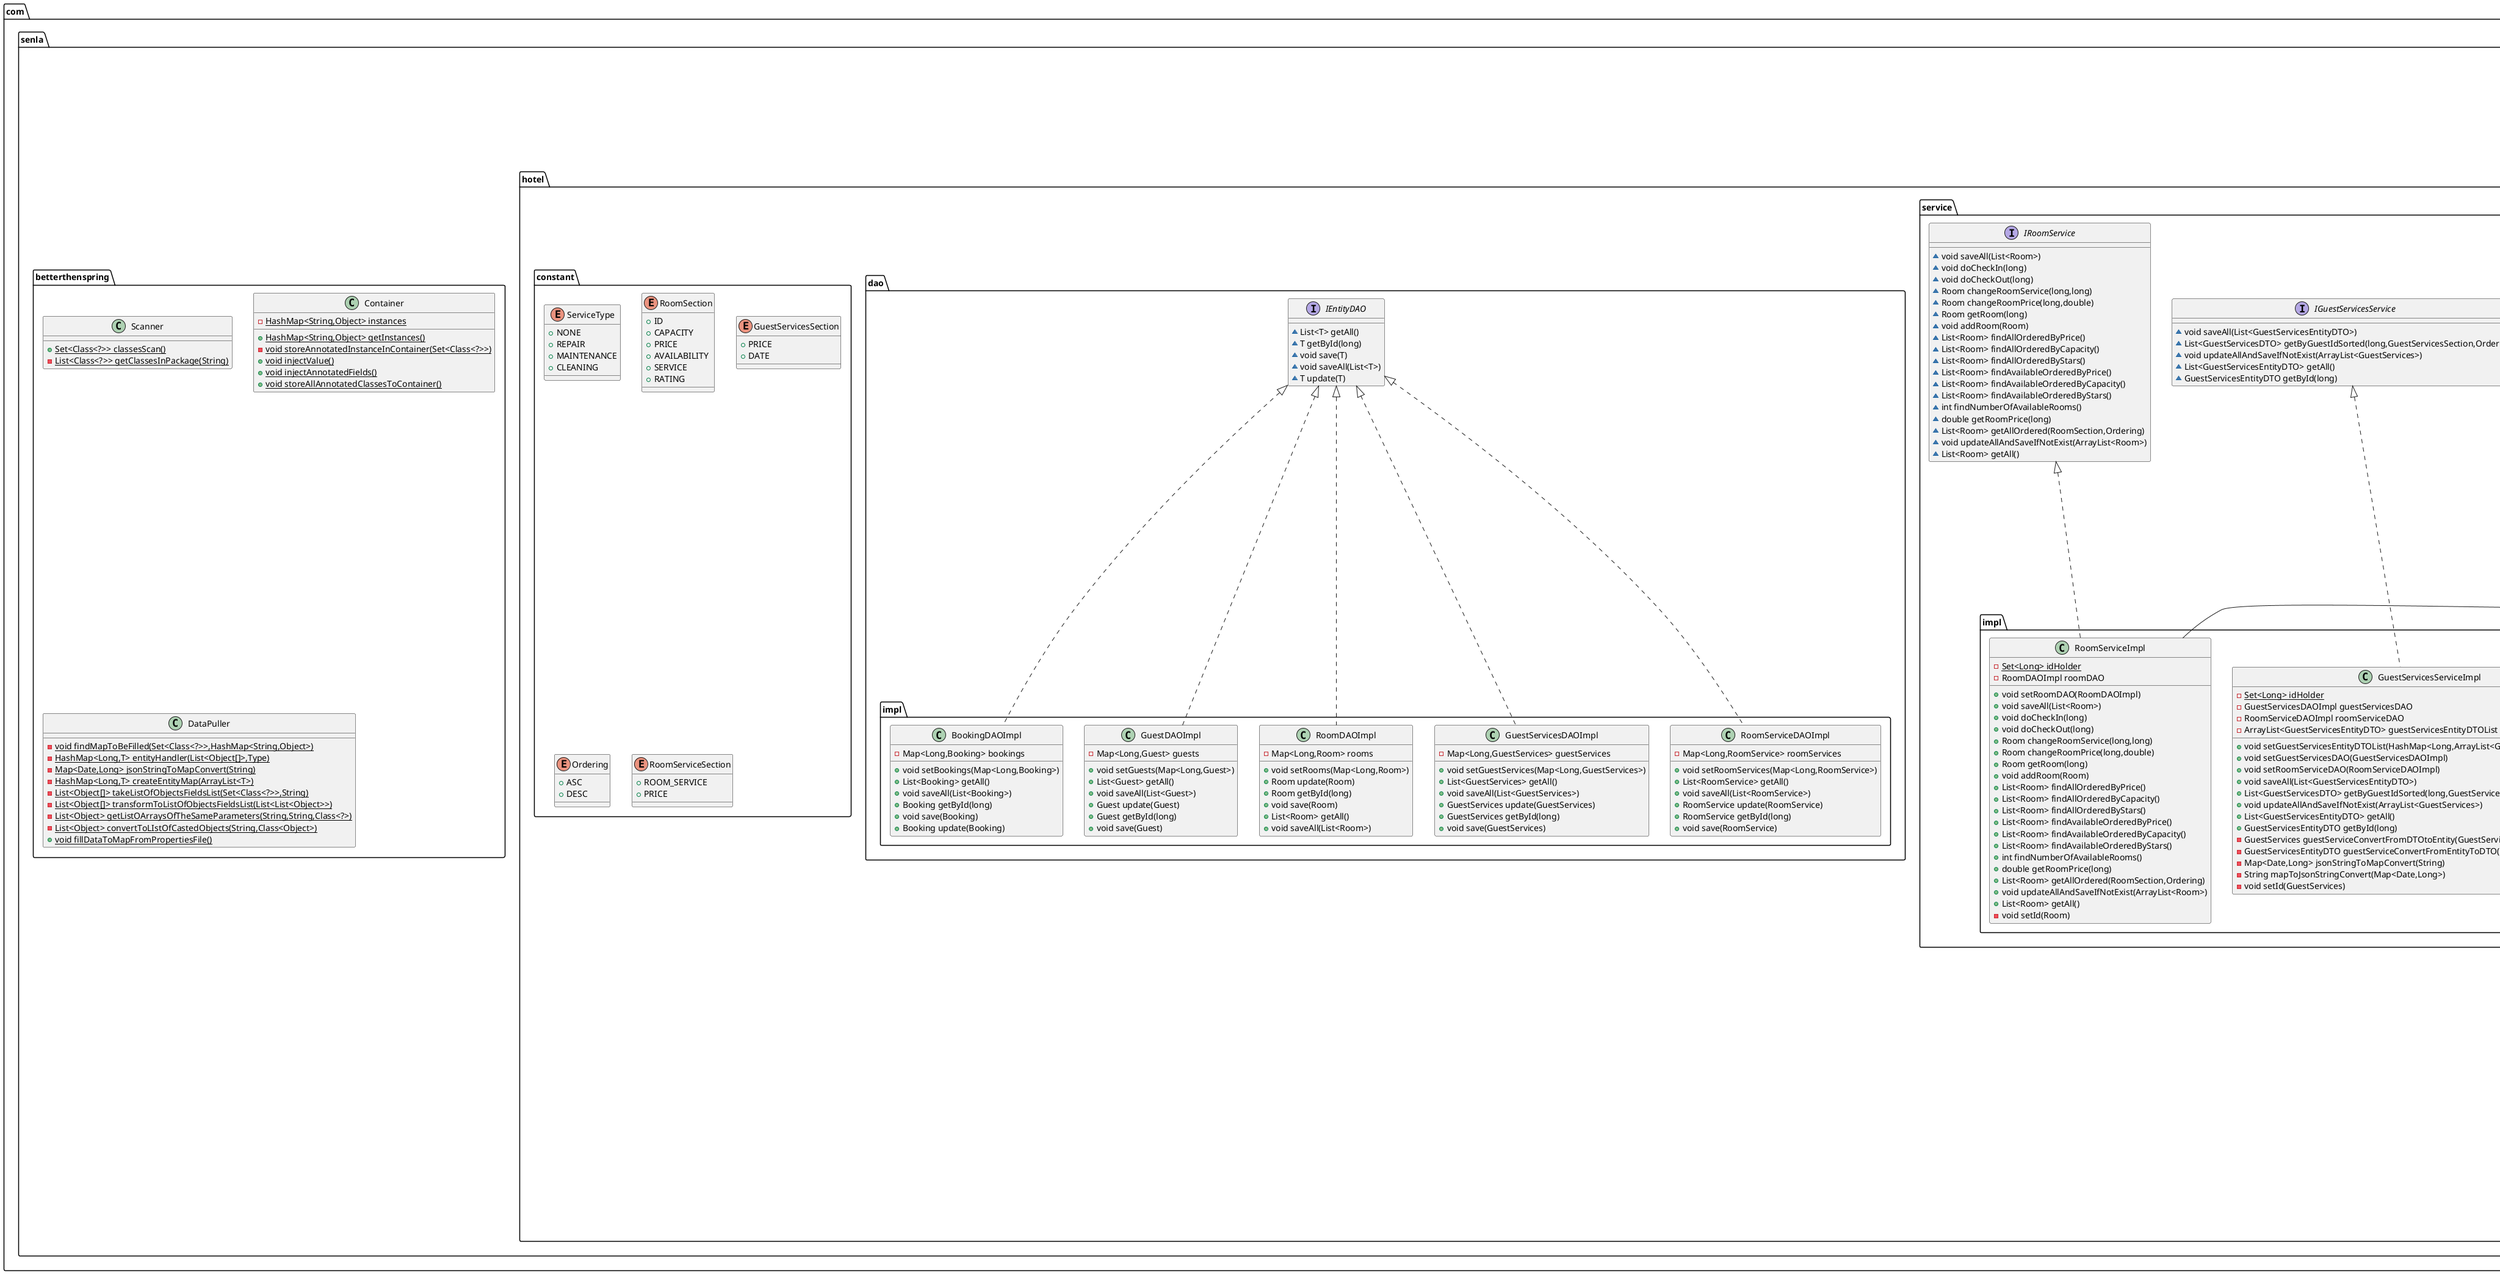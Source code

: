 @startuml
class com.senla.menu.action.impl.MenuAction2 {
- RoomServiceImpl roomService
+ void setRoomService(RoomServiceImpl)
+ void execute()
}
class com.senla.menu.action.impl.MenuAction8 {
- BookingServiceImpl bookingService
+ void setBookingService(BookingServiceImpl)
+ void execute()
}
class com.senla.hotelio.service.entityexport.impl.GuestServicesEntityExportServiceImpl {
- String ENTITY_FILENAME
- GuestServicesServiceImpl guestServicesService
+ void setGuestServicesService(GuestServicesServiceImpl)
+ void exportEntity()
}
class com.senla.menu.builder.Builder {
- Map<Integer,IAction> items
- String title
+ Map<Integer,IAction> getItems()
+ Builder setTitle(String)
+ Builder addItem(MenuItem)
+ Menu build()
}
class com.senla.hotel.entity.Room {
- long id
- Integer capacity
- double price
- boolean isAvailable
- long roomServiceId
- int starsRating
+ String toString()
}
interface com.senla.hotel.service.IRoomServicesService {
~ void saveAll(List<RoomService>)
~ List<RoomService> getAllOrdered(RoomServiceSection,Ordering)
~ void updateAllAndSaveIfNotExist(ArrayList<RoomService>)
~ List<RoomService> getAll()
}
class com.senla.betterthenspring.Scanner {
+ {static} Set<Class<?>> classesScan()
- {static} List<Class<?>> getClassesInPackage(String)
}
class com.senla.menu.MenuMain {
- {static} String MENU_DESCRIPTION_FILENAME
- {static} MenuController MENU_CONTROLLER
- {static} Builder BUILDER
- {static} PropertiesService PROPERTIES_SERVICE
- {static} Navigator NAVIGATOR
- {static} MenuAction1 menuAction1
- {static} MenuAction2 menuAction2
- {static} MenuAction3 menuAction3
- {static} MenuAction4 menuAction4
- {static} MenuAction5 menuAction5
- {static} MenuAction6 menuAction6
- {static} MenuAction7 menuAction7
- {static} MenuAction8 menuAction8
- {static} MenuAction9 menuAction9
- {static} MenuAction10 menuAction10
- {static} MenuAction11 menuAction11
- {static} MenuAction12 menuAction12
- {static} MenuAction13 menuAction13
- {static} MenuAction14 menuAction14
- {static} MenuAction15 menuAction15
- {static} MenuAction16 menuAction16
+ {static} void setMenuController(MenuController)
+ {static} void setBUILDER(Builder)
+ {static} void setPropertiesService(PropertiesService)
+ {static} void setNAVIGATOR(Navigator)
+ {static} void setMenuAction1(MenuAction1)
+ {static} void setMenuAction2(MenuAction2)
+ {static} void setMenuAction3(MenuAction3)
+ {static} void setMenuAction4(MenuAction4)
+ {static} void setMenuAction5(MenuAction5)
+ {static} void setMenuAction6(MenuAction6)
+ {static} void setMenuAction7(MenuAction7)
+ {static} void setMenuAction8(MenuAction8)
+ {static} void setMenuAction9(MenuAction9)
+ {static} void setMenuAction10(MenuAction10)
+ {static} void setMenuAction11(MenuAction11)
+ {static} void setMenuAction12(MenuAction12)
+ {static} void setMenuAction13(MenuAction13)
+ {static} void setMenuAction14(MenuAction14)
+ {static} void setMenuAction15(MenuAction15)
+ {static} void setMenuAction16(MenuAction16)
+ {static} void main(String[])
}
class com.senla.menu.action.impl.MenuAction11 {
- GuestServicesServiceImpl guestServicesService
+ void setGuestServicesService(GuestServicesServiceImpl)
+ void execute()
}
class com.senla.hotel.dao.impl.GuestDAOImpl {
- Map<Long,Guest> guests
+ void setGuests(Map<Long,Guest>)
+ List<Guest> getAll()
+ void saveAll(List<Guest>)
+ Guest update(Guest)
+ Guest getById(long)
+ void save(Guest)
}
class com.senla.menu.action.impl.MenuAction16 {
# BookingEntityExportServiceImpl bookingEntityExportService
- GuestEntityExportServiceImpl guestEntityExportService
- GuestServicesEntityExportServiceImpl guestServicesEntityExportService
- RoomEntityExportServiceImpl roomEntityExportService
- RoomServiceEntityExportServiceImpl roomServiceEntityExportService
+ void setBookingEntityExportService(BookingEntityExportServiceImpl)
+ void setGuestEntityExportService(GuestEntityExportServiceImpl)
+ void setGuestServicesEntityExportService(GuestServicesEntityExportServiceImpl)
+ void setRoomEntityExportService(RoomEntityExportServiceImpl)
+ void setRoomServiceEntityExportService(RoomServiceEntityExportServiceImpl)
+ void execute()
}
class com.senla.menu.action.impl.MenuAction10 {
- BookingServiceImpl bookingService
+ void setBookingService(BookingServiceImpl)
+ void execute()
}
class com.senla.hotel.entity.RoomService {
- long id
- ServiceType serviceType
- double price
+ String toString()
}
interface com.senla.menu.action.IAction {
~ void execute()
}
abstract class com.senla.hotel.service.CommonService {
# long generateId(Set<Long>)
}
class com.senla.menu.action.impl.MenuAction7 {
- BookingServiceImpl bookingService
+ void setBookingService(BookingServiceImpl)
+ void execute()
}
interface com.senla.hotel.dao.IEntityDAO {
~ List<T> getAll()
~ T getById(long)
~ void save(T)
~ void saveAll(List<T>)
~ T update(T)
}
enum com.senla.hotel.constant.ServiceType {
+  NONE
+  REPAIR
+  MAINTENANCE
+  CLEANING
}
class com.senla.hotel.dao.impl.BookingDAOImpl {
- Map<Long,Booking> bookings
+ void setBookings(Map<Long,Booking>)
+ List<Booking> getAll()
+ void saveAll(List<Booking>)
+ Booking getById(long)
+ void save(Booking)
+ Booking update(Booking)
}
class com.senla.menu.action.impl.MenuAction1 {
- RoomServiceImpl roomService
+ void setRoomService(RoomServiceImpl)
+ void execute()
}
class com.senla.menu.service.PropertiesService {
- Map<Integer,String> menuMap
+ Map<Integer,String> readPropertiesFileAsMap(String,String)
}
enum com.senla.hotel.constant.RoomSection {
+  ID
+  CAPACITY
+  PRICE
+  AVAILABILITY
+  SERVICE
+  RATING
}
class com.senla.hotelio.service.entityexport.impl.RoomServiceEntityExportServiceImpl {
- String ENTITY_FILENAME
- RoomServicesServiceImpl roomServicesService
+ void setRoomServicesService(RoomServicesServiceImpl)
+ void exportEntity()
}
class com.senla.hotel.dto.GuestServicesEntityDTO {
- long id
- long guestId
- Map<Date,Long> servicesOrdered
}
class com.senla.hotelio.service.entityimport.impl.RoomEntityImportServiceImpl {
- String ENTITY_NAME
+ ArrayList<Room> importEntities()
}
class com.senla.hotelio.service.entityexport.impl.RoomEntityExportServiceImpl {
- String ENTITY_FILENAME
- RoomServiceImpl roomService
+ void setRoomService(RoomServiceImpl)
+ void exportEntity()
}
class com.senla.hotelio.service.entityimport.impl.RoomServiceEntityImportServiceImpl {
- String ENTITY_NAME
+ ArrayList<RoomService> importEntities()
}
class com.senla.hotelio.service.entityimport.impl.BookingEntityImportServiceImpl {
- String ENTITY_NAME
+ ArrayList<Booking> importEntities()
}
enum com.senla.hotel.constant.GuestServicesSection {
+  PRICE
+  DATE
}
class com.senla.hotel.dto.GuestBookingDTO {
- {static} Set<Long> idHolder
- long id
- Guest guest
- Booking booking
- void generateId()
}
abstract class com.senla.hotelio.service.entityexport.ExportService {
- {static} String EXPORT_PATH
- {static} String EXTENSION
- {static} String REGEX
# void storeEntityToCsv(String,List<T>)
- String getFieldsFromEntityInCsvFormat(Object)
}
interface com.senla.hotelio.service.entityimport.IImportService {
~ ArrayList<T> importEntities()
}
class com.senla.hotel.dto.GuestServicesDTO {
- {static} Set<Long> idHolder
- long id
- Date date
- RoomService roomService
- void generateId()
+ String toString()
}
class com.senla.menu.navigator.Navigator {
- PropertiesService propertiesService
+ void setPropertiesService(PropertiesService)
+ void navigate(Menu,String)
}
class com.senla.hotel.service.impl.BookingServiceImpl {
- {static} Set<Long> idHolder
- BookingDAOImpl bookingDAO
- RoomDAOImpl roomDAO
- GuestDAOImpl guestDAO
+ void setBookingDAO(BookingDAOImpl)
+ void setRoomDAO(RoomDAOImpl)
+ void setGuestDAO(GuestDAOImpl)
+ void saveAll(List<Booking>)
+ List<GuestBookingDTO> findAllOrderedAlphabetically()
+ List<Booking> findAllOrderedByCheckOutDate()
+ List<Booking> findLastGuestOfRoomAndDates(int,long)
+ double getTotalPaymentByGuest(long)
+ List<Room> findAvailableRoomsByDate(Date)
+ long findCountOfAllGuests()
+ Booking getByGuestId(long)
+ void updateAllAndSaveIfNotExist(ArrayList<Booking>)
+ List<Booking> getAll()
- void setId(Booking)
}
enum com.senla.hotel.constant.Ordering {
+  ASC
+  DESC
}
class com.senla.menu.action.impl.MenuAction15 {
- BookingServiceImpl bookingService
- GuestServiceImpl guestService
- GuestServicesServiceImpl guestServicesService
- RoomServiceImpl roomService
- RoomServicesServiceImpl roomServicesService
- BookingEntityImportServiceImpl bookingEntityImportService
- GuestEntityImportServiceImpl guestEntityImportService
- GuestServicesEntityImportServiceImpl guestServicesEntityImportService
- RoomEntityImportServiceImpl roomEntityImportService
- RoomServiceEntityImportServiceImpl roomServiceEntityImportService
+ void setBookingService(BookingServiceImpl)
+ void setGuestService(GuestServiceImpl)
+ void setGuestServicesService(GuestServicesServiceImpl)
+ void setRoomService(RoomServiceImpl)
+ void setRoomServicesService(RoomServicesServiceImpl)
+ void setBookingEntityImportService(BookingEntityImportServiceImpl)
+ void setGuestEntityImportService(GuestEntityImportServiceImpl)
+ void setGuestServicesEntityImportService(GuestServicesEntityImportServiceImpl)
+ void setRoomEntityImportService(RoomEntityImportServiceImpl)
+ void setRoomServiceEntityImportService(RoomServiceEntityImportServiceImpl)
+ void execute()
}
abstract class com.senla.hotelio.service.entityimport.ImportService {
- {static} String IMPORT_PATH
- {static} String DELIMITER
- {static} String EXTENSION
# ArrayList<List<String>> getEntitiesFromCsv(String)
}
interface com.senla.hotel.service.IBookingService {
~ void saveAll(List<Booking>)
~ List<GuestBookingDTO> findAllOrderedAlphabetically()
~ List<Booking> findAllOrderedByCheckOutDate()
~ List<Booking> findLastGuestOfRoomAndDates(int,long)
~ double getTotalPaymentByGuest(long)
~ List<Room> findAvailableRoomsByDate(Date)
~ long findCountOfAllGuests()
~ Booking getByGuestId(long)
~ void updateAllAndSaveIfNotExist(ArrayList<Booking>)
~ List<Booking> getAll()
}
class com.senla.menu.entity.Menu {
- String title
- Map<Integer,IAction> items
}
class com.senla.hotel.entity.Booking {
- long id
- long guestId
- long guestServicesId
- long bookedRoomId
- Date checkInDate
- Date checkOutDate
+ String toString()
}
class com.senla.menu.action.impl.MenuAction12 {
- RoomServiceImpl roomService
+ void setRoomService(RoomServiceImpl)
+ void execute()
}
class com.senla.menu.entity.MenuItem {
- Integer position
- IAction action
}
class com.senla.menu.action.impl.MenuAction5 {
- BookingServiceImpl bookingService
+ void setBookingService(BookingServiceImpl)
+ void execute()
}
class com.senla.menu.action.impl.MenuAction14 {
- RoomServiceImpl roomService
+ void setRoomService(RoomServiceImpl)
+ void execute()
}
class com.senla.hotel.service.impl.RoomServicesServiceImpl {
- {static} Set<Long> idHolder
- RoomServiceDAOImpl roomServiceDAO
+ void setRoomServiceDAO(RoomServiceDAOImpl)
+ void saveAll(List<RoomService>)
+ List<RoomService> getAllOrdered(RoomServiceSection,Ordering)
+ void updateAllAndSaveIfNotExist(ArrayList<RoomService>)
+ List<RoomService> getAll()
- void setId(RoomService)
}
class com.senla.hotelio.service.entityimport.impl.GuestEntityImportServiceImpl {
- String ENTITY_NAME
+ ArrayList<Guest> importEntities()
}
class com.senla.hotel.service.impl.GuestServicesServiceImpl {
- {static} Set<Long> idHolder
- GuestServicesDAOImpl guestServicesDAO
- RoomServiceDAOImpl roomServiceDAO
- ArrayList<GuestServicesEntityDTO> guestServicesEntityDTOList
+ void setGuestServicesEntityDTOList(HashMap<Long,ArrayList<GuestServicesEntityDTO>>)
+ void setGuestServicesDAO(GuestServicesDAOImpl)
+ void setRoomServiceDAO(RoomServiceDAOImpl)
+ void saveAll(List<GuestServicesEntityDTO>)
+ List<GuestServicesDTO> getByGuestIdSorted(long,GuestServicesSection,Ordering)
+ void updateAllAndSaveIfNotExist(ArrayList<GuestServices>)
+ List<GuestServicesEntityDTO> getAll()
+ GuestServicesEntityDTO getById(long)
- GuestServices guestServiceConvertFromDTOtoEntity(GuestServicesEntityDTO)
- GuestServicesEntityDTO guestServiceConvertFromEntityToDTO(GuestServices)
- Map<Date,Long> jsonStringToMapConvert(String)
- String mapToJsonStringConvert(Map<Date,Long>)
- void setId(GuestServices)
}
class com.senla.menu.action.impl.MenuAction13 {
- RoomServicesServiceImpl roomServicesService
+ void setRoomServicesService(RoomServicesServiceImpl)
+ void execute()
}
class Main {
+ {static} void main(String[])
}
class com.senla.menu.action.impl.MenuAction4 {
- BookingServiceImpl bookingService
+ void setBookingService(BookingServiceImpl)
+ void execute()
}
class com.senla.hotel.dao.impl.RoomServiceDAOImpl {
- Map<Long,RoomService> roomServices
+ void setRoomServices(Map<Long,RoomService>)
+ List<RoomService> getAll()
+ void saveAll(List<RoomService>)
+ RoomService update(RoomService)
+ RoomService getById(long)
+ void save(RoomService)
}
interface com.senla.hotel.service.IGuestService {
~ void saveAll(List<Guest>)
~ void updateAllAndSaveIfNotExist(ArrayList<Guest>)
~ List<Guest> getAll()
}
class com.senla.menu.controller.MenuController {
- Scanner scanner
- Menu menu
- Navigator navigator
- String menuDescriptionFileName
- Builder builder
+ void setBuilder(Builder)
+ void setMenu(Menu)
+ void setNavigator(Navigator)
+ void setMenuDescriptionFileName(String)
+ MenuController showMenu()
+ void menuRolling()
}
class com.senla.hotelio.service.entityimport.impl.GuestServicesEntityImportServiceImpl {
- String ENTITY_NAME
+ ArrayList<GuestServices> importEntities()
}
class com.senla.hotel.entity.Guest {
- long id
- String firstName
- String lastName
+ String toString()
}
class com.senla.hotelio.service.entityexport.impl.BookingEntityExportServiceImpl {
- String ENTITY_FILENAME
- BookingServiceImpl bookingService
+ void setBookingService(BookingServiceImpl)
+ void exportEntity()
}
interface com.senla.hotel.service.IGuestServicesService {
~ void saveAll(List<GuestServicesEntityDTO>)
~ List<GuestServicesDTO> getByGuestIdSorted(long,GuestServicesSection,Ordering)
~ void updateAllAndSaveIfNotExist(ArrayList<GuestServices>)
~ List<GuestServicesEntityDTO> getAll()
~ GuestServicesEntityDTO getById(long)
}
interface com.senla.hotelio.service.entityexport.IExportService {
~ void exportEntity()
}
class com.senla.hotel.dao.impl.GuestServicesDAOImpl {
- Map<Long,GuestServices> guestServices
+ void setGuestServices(Map<Long,GuestServices>)
+ List<GuestServices> getAll()
+ void saveAll(List<GuestServices>)
+ GuestServices update(GuestServices)
+ GuestServices getById(long)
+ void save(GuestServices)
}
class com.senla.betterthenspring.Container {
- {static} HashMap<String,Object> instances
+ {static} HashMap<String,Object> getInstances()
- {static} void storeAnnotatedInstanceInContainer(Set<Class<?>>)
+ {static} void injectValue()
+ {static} void injectAnnotatedFields()
+ {static} void storeAllAnnotatedClassesToContainer()
}
class com.senla.hotelio.service.entityexport.impl.GuestEntityExportServiceImpl {
- String ENTITY_FILENAME
- GuestServiceImpl guestService
+ void setGuestService(GuestServiceImpl)
+ void exportEntity()
}
enum com.senla.hotel.constant.RoomServiceSection {
+  ROOM_SERVICE
+  PRICE
}
class com.senla.menu.action.impl.MenuAction3 {
- RoomServiceImpl roomService
+ void setRoomService(RoomServiceImpl)
+ void execute()
}
class com.senla.hotel.entity.GuestServices {
- long id
- long guestId
- String servicesOrdered
}
class com.senla.hotel.service.impl.GuestServiceImpl {
- {static} Set<Long> idHolder
- GuestDAOImpl guestDAO
+ void setGuestDAO(GuestDAOImpl)
+ void saveAll(List<Guest>)
+ void updateAllAndSaveIfNotExist(ArrayList<Guest>)
+ List<Guest> getAll()
- void setId(Guest)
}
class com.senla.hotel.dao.impl.RoomDAOImpl {
- Map<Long,Room> rooms
+ void setRooms(Map<Long,Room>)
+ Room update(Room)
+ Room getById(long)
+ void save(Room)
+ List<Room> getAll()
+ void saveAll(List<Room>)
}
interface com.senla.hotel.service.IRoomService {
~ void saveAll(List<Room>)
~ void doCheckIn(long)
~ void doCheckOut(long)
~ Room changeRoomService(long,long)
~ Room changeRoomPrice(long,double)
~ Room getRoom(long)
~ void addRoom(Room)
~ List<Room> findAllOrderedByPrice()
~ List<Room> findAllOrderedByCapacity()
~ List<Room> findAllOrderedByStars()
~ List<Room> findAvailableOrderedByPrice()
~ List<Room> findAvailableOrderedByCapacity()
~ List<Room> findAvailableOrderedByStars()
~ int findNumberOfAvailableRooms()
~ double getRoomPrice(long)
~ List<Room> getAllOrdered(RoomSection,Ordering)
~ void updateAllAndSaveIfNotExist(ArrayList<Room>)
~ List<Room> getAll()
}
abstract class com.senla.menu.action.MenuAction {
# Scanner scanner
# Ordering getOrdering()
}
class com.senla.menu.action.impl.MenuAction6 {
- RoomServiceImpl roomService
+ void setRoomService(RoomServiceImpl)
+ void execute()
}
class com.senla.hotel.service.impl.RoomServiceImpl {
- {static} Set<Long> idHolder
- RoomDAOImpl roomDAO
+ void setRoomDAO(RoomDAOImpl)
+ void saveAll(List<Room>)
+ void doCheckIn(long)
+ void doCheckOut(long)
+ Room changeRoomService(long,long)
+ Room changeRoomPrice(long,double)
+ Room getRoom(long)
+ void addRoom(Room)
+ List<Room> findAllOrderedByPrice()
+ List<Room> findAllOrderedByCapacity()
+ List<Room> findAllOrderedByStars()
+ List<Room> findAvailableOrderedByPrice()
+ List<Room> findAvailableOrderedByCapacity()
+ List<Room> findAvailableOrderedByStars()
+ int findNumberOfAvailableRooms()
+ double getRoomPrice(long)
+ List<Room> getAllOrdered(RoomSection,Ordering)
+ void updateAllAndSaveIfNotExist(ArrayList<Room>)
+ List<Room> getAll()
- void setId(Room)
}
class com.senla.menu.action.impl.MenuAction9 {
- BookingServiceImpl bookingService
+ void setBookingService(BookingServiceImpl)
+ void execute()
}
class com.senla.betterthenspring.DataPuller {
- {static} void findMapToBeFilled(Set<Class<?>>,HashMap<String,Object>)
- {static} HashMap<Long,T> entityHandler(List<Object[]>,Type)
- {static} Map<Date,Long> jsonStringToMapConvert(String)
- {static} HashMap<Long,T> createEntityMap(ArrayList<T>)
- {static} List<Object[]> takeListOfObjectsFieldsList(Set<Class<?>>,String)
- {static} List<Object[]> transformToListOfObjectsFieldsList(List<List<Object>>)
- {static} List<Object> getListOArraysOfTheSameParameters(String,String,Class<?>)
- {static} List<Object> convertToLIstOfCastedObjects(String,Class<Object>)
+ {static} void fillDataToMapFromPropertiesFile()
}


com.senla.menu.action.IAction <|.. com.senla.menu.action.impl.MenuAction2
com.senla.menu.action.MenuAction <|-- com.senla.menu.action.impl.MenuAction2
com.senla.menu.action.IAction <|.. com.senla.menu.action.impl.MenuAction8
com.senla.menu.action.MenuAction <|-- com.senla.menu.action.impl.MenuAction8
com.senla.hotelio.service.entityexport.IExportService <|.. com.senla.hotelio.service.entityexport.impl.GuestServicesEntityExportServiceImpl
com.senla.hotelio.service.entityexport.ExportService <|-- com.senla.hotelio.service.entityexport.impl.GuestServicesEntityExportServiceImpl
com.senla.menu.action.IAction <|.. com.senla.menu.action.impl.MenuAction11
com.senla.menu.action.MenuAction <|-- com.senla.menu.action.impl.MenuAction11
com.senla.hotel.dao.IEntityDAO <|.. com.senla.hotel.dao.impl.GuestDAOImpl
com.senla.menu.action.IAction <|.. com.senla.menu.action.impl.MenuAction16
com.senla.menu.action.MenuAction <|-- com.senla.menu.action.impl.MenuAction16
com.senla.menu.action.IAction <|.. com.senla.menu.action.impl.MenuAction10
com.senla.menu.action.MenuAction <|-- com.senla.menu.action.impl.MenuAction10
com.senla.menu.action.IAction <|.. com.senla.menu.action.impl.MenuAction7
com.senla.menu.action.MenuAction <|-- com.senla.menu.action.impl.MenuAction7
com.senla.hotel.dao.IEntityDAO <|.. com.senla.hotel.dao.impl.BookingDAOImpl
com.senla.menu.action.IAction <|.. com.senla.menu.action.impl.MenuAction1
com.senla.menu.action.MenuAction <|-- com.senla.menu.action.impl.MenuAction1
com.senla.hotelio.service.entityexport.IExportService <|.. com.senla.hotelio.service.entityexport.impl.RoomServiceEntityExportServiceImpl
com.senla.hotelio.service.entityexport.ExportService <|-- com.senla.hotelio.service.entityexport.impl.RoomServiceEntityExportServiceImpl
com.senla.hotelio.service.entityimport.IImportService <|.. com.senla.hotelio.service.entityimport.impl.RoomEntityImportServiceImpl
com.senla.hotelio.service.entityimport.ImportService <|-- com.senla.hotelio.service.entityimport.impl.RoomEntityImportServiceImpl
com.senla.hotelio.service.entityexport.IExportService <|.. com.senla.hotelio.service.entityexport.impl.RoomEntityExportServiceImpl
com.senla.hotelio.service.entityexport.ExportService <|-- com.senla.hotelio.service.entityexport.impl.RoomEntityExportServiceImpl
com.senla.hotelio.service.entityimport.IImportService <|.. com.senla.hotelio.service.entityimport.impl.RoomServiceEntityImportServiceImpl
com.senla.hotelio.service.entityimport.ImportService <|-- com.senla.hotelio.service.entityimport.impl.RoomServiceEntityImportServiceImpl
com.senla.hotelio.service.entityimport.IImportService <|.. com.senla.hotelio.service.entityimport.impl.BookingEntityImportServiceImpl
com.senla.hotelio.service.entityimport.ImportService <|-- com.senla.hotelio.service.entityimport.impl.BookingEntityImportServiceImpl
com.senla.hotel.service.IBookingService <|.. com.senla.hotel.service.impl.BookingServiceImpl
com.senla.hotel.service.CommonService <|-- com.senla.hotel.service.impl.BookingServiceImpl
com.senla.menu.action.IAction <|.. com.senla.menu.action.impl.MenuAction15
com.senla.menu.action.MenuAction <|-- com.senla.menu.action.impl.MenuAction15
com.senla.menu.action.IAction <|.. com.senla.menu.action.impl.MenuAction12
com.senla.menu.action.MenuAction <|-- com.senla.menu.action.impl.MenuAction12
com.senla.menu.action.IAction <|.. com.senla.menu.action.impl.MenuAction5
com.senla.menu.action.MenuAction <|-- com.senla.menu.action.impl.MenuAction5
com.senla.menu.action.IAction <|.. com.senla.menu.action.impl.MenuAction14
com.senla.menu.action.MenuAction <|-- com.senla.menu.action.impl.MenuAction14
com.senla.hotel.service.IRoomServicesService <|.. com.senla.hotel.service.impl.RoomServicesServiceImpl
com.senla.hotel.service.CommonService <|-- com.senla.hotel.service.impl.RoomServicesServiceImpl
com.senla.hotelio.service.entityimport.IImportService <|.. com.senla.hotelio.service.entityimport.impl.GuestEntityImportServiceImpl
com.senla.hotelio.service.entityimport.ImportService <|-- com.senla.hotelio.service.entityimport.impl.GuestEntityImportServiceImpl
com.senla.hotel.service.IGuestServicesService <|.. com.senla.hotel.service.impl.GuestServicesServiceImpl
com.senla.hotel.service.CommonService <|-- com.senla.hotel.service.impl.GuestServicesServiceImpl
com.senla.menu.action.IAction <|.. com.senla.menu.action.impl.MenuAction13
com.senla.menu.action.MenuAction <|-- com.senla.menu.action.impl.MenuAction13
com.senla.menu.action.IAction <|.. com.senla.menu.action.impl.MenuAction4
com.senla.menu.action.MenuAction <|-- com.senla.menu.action.impl.MenuAction4
com.senla.hotel.dao.IEntityDAO <|.. com.senla.hotel.dao.impl.RoomServiceDAOImpl
com.senla.hotelio.service.entityimport.IImportService <|.. com.senla.hotelio.service.entityimport.impl.GuestServicesEntityImportServiceImpl
com.senla.hotelio.service.entityimport.ImportService <|-- com.senla.hotelio.service.entityimport.impl.GuestServicesEntityImportServiceImpl
com.senla.hotelio.service.entityexport.IExportService <|.. com.senla.hotelio.service.entityexport.impl.BookingEntityExportServiceImpl
com.senla.hotelio.service.entityexport.ExportService <|-- com.senla.hotelio.service.entityexport.impl.BookingEntityExportServiceImpl
com.senla.hotel.dao.IEntityDAO <|.. com.senla.hotel.dao.impl.GuestServicesDAOImpl
com.senla.hotelio.service.entityexport.IExportService <|.. com.senla.hotelio.service.entityexport.impl.GuestEntityExportServiceImpl
com.senla.hotelio.service.entityexport.ExportService <|-- com.senla.hotelio.service.entityexport.impl.GuestEntityExportServiceImpl
com.senla.menu.action.IAction <|.. com.senla.menu.action.impl.MenuAction3
com.senla.menu.action.MenuAction <|-- com.senla.menu.action.impl.MenuAction3
com.senla.hotel.service.IGuestService <|.. com.senla.hotel.service.impl.GuestServiceImpl
com.senla.hotel.service.CommonService <|-- com.senla.hotel.service.impl.GuestServiceImpl
com.senla.hotel.dao.IEntityDAO <|.. com.senla.hotel.dao.impl.RoomDAOImpl
com.senla.menu.action.IAction <|.. com.senla.menu.action.impl.MenuAction6
com.senla.menu.action.MenuAction <|-- com.senla.menu.action.impl.MenuAction6
com.senla.hotel.service.IRoomService <|.. com.senla.hotel.service.impl.RoomServiceImpl
com.senla.hotel.service.CommonService <|-- com.senla.hotel.service.impl.RoomServiceImpl
com.senla.menu.action.IAction <|.. com.senla.menu.action.impl.MenuAction9
com.senla.menu.action.MenuAction <|-- com.senla.menu.action.impl.MenuAction9
@enduml
